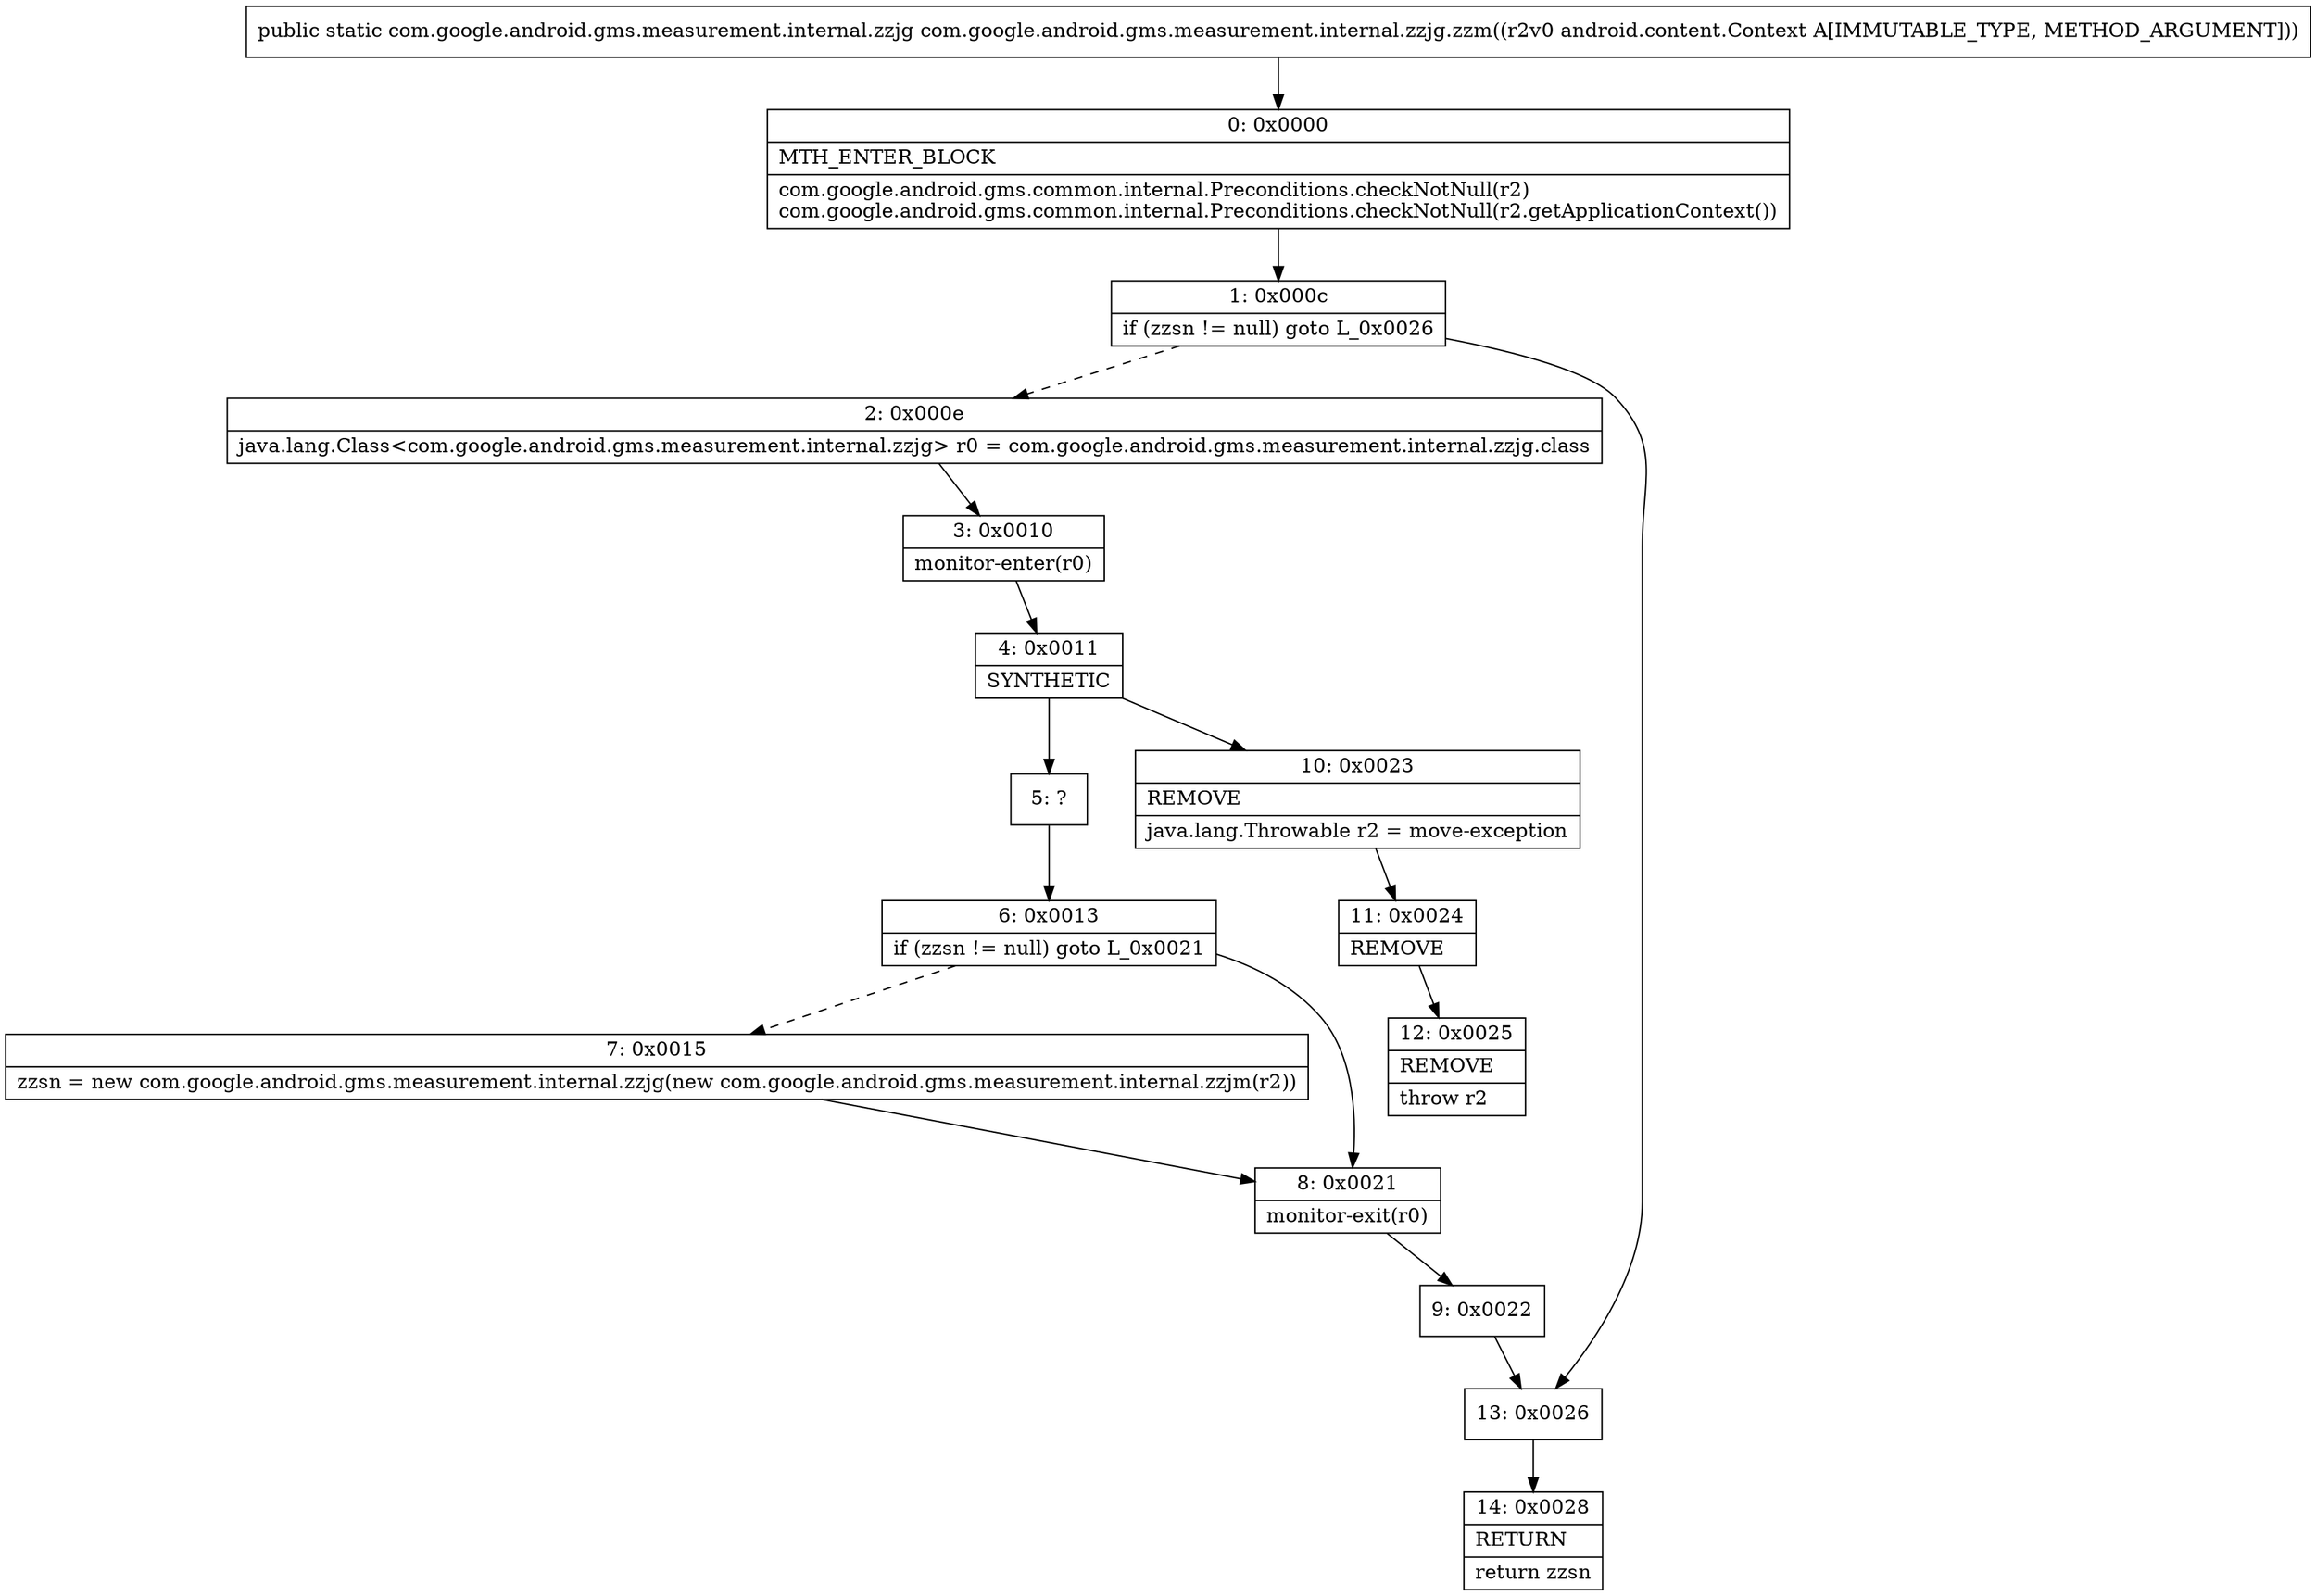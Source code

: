 digraph "CFG forcom.google.android.gms.measurement.internal.zzjg.zzm(Landroid\/content\/Context;)Lcom\/google\/android\/gms\/measurement\/internal\/zzjg;" {
Node_0 [shape=record,label="{0\:\ 0x0000|MTH_ENTER_BLOCK\l|com.google.android.gms.common.internal.Preconditions.checkNotNull(r2)\lcom.google.android.gms.common.internal.Preconditions.checkNotNull(r2.getApplicationContext())\l}"];
Node_1 [shape=record,label="{1\:\ 0x000c|if (zzsn != null) goto L_0x0026\l}"];
Node_2 [shape=record,label="{2\:\ 0x000e|java.lang.Class\<com.google.android.gms.measurement.internal.zzjg\> r0 = com.google.android.gms.measurement.internal.zzjg.class\l}"];
Node_3 [shape=record,label="{3\:\ 0x0010|monitor\-enter(r0)\l}"];
Node_4 [shape=record,label="{4\:\ 0x0011|SYNTHETIC\l}"];
Node_5 [shape=record,label="{5\:\ ?}"];
Node_6 [shape=record,label="{6\:\ 0x0013|if (zzsn != null) goto L_0x0021\l}"];
Node_7 [shape=record,label="{7\:\ 0x0015|zzsn = new com.google.android.gms.measurement.internal.zzjg(new com.google.android.gms.measurement.internal.zzjm(r2))\l}"];
Node_8 [shape=record,label="{8\:\ 0x0021|monitor\-exit(r0)\l}"];
Node_9 [shape=record,label="{9\:\ 0x0022}"];
Node_10 [shape=record,label="{10\:\ 0x0023|REMOVE\l|java.lang.Throwable r2 = move\-exception\l}"];
Node_11 [shape=record,label="{11\:\ 0x0024|REMOVE\l}"];
Node_12 [shape=record,label="{12\:\ 0x0025|REMOVE\l|throw r2\l}"];
Node_13 [shape=record,label="{13\:\ 0x0026}"];
Node_14 [shape=record,label="{14\:\ 0x0028|RETURN\l|return zzsn\l}"];
MethodNode[shape=record,label="{public static com.google.android.gms.measurement.internal.zzjg com.google.android.gms.measurement.internal.zzjg.zzm((r2v0 android.content.Context A[IMMUTABLE_TYPE, METHOD_ARGUMENT])) }"];
MethodNode -> Node_0;
Node_0 -> Node_1;
Node_1 -> Node_2[style=dashed];
Node_1 -> Node_13;
Node_2 -> Node_3;
Node_3 -> Node_4;
Node_4 -> Node_5;
Node_4 -> Node_10;
Node_5 -> Node_6;
Node_6 -> Node_7[style=dashed];
Node_6 -> Node_8;
Node_7 -> Node_8;
Node_8 -> Node_9;
Node_9 -> Node_13;
Node_10 -> Node_11;
Node_11 -> Node_12;
Node_13 -> Node_14;
}

